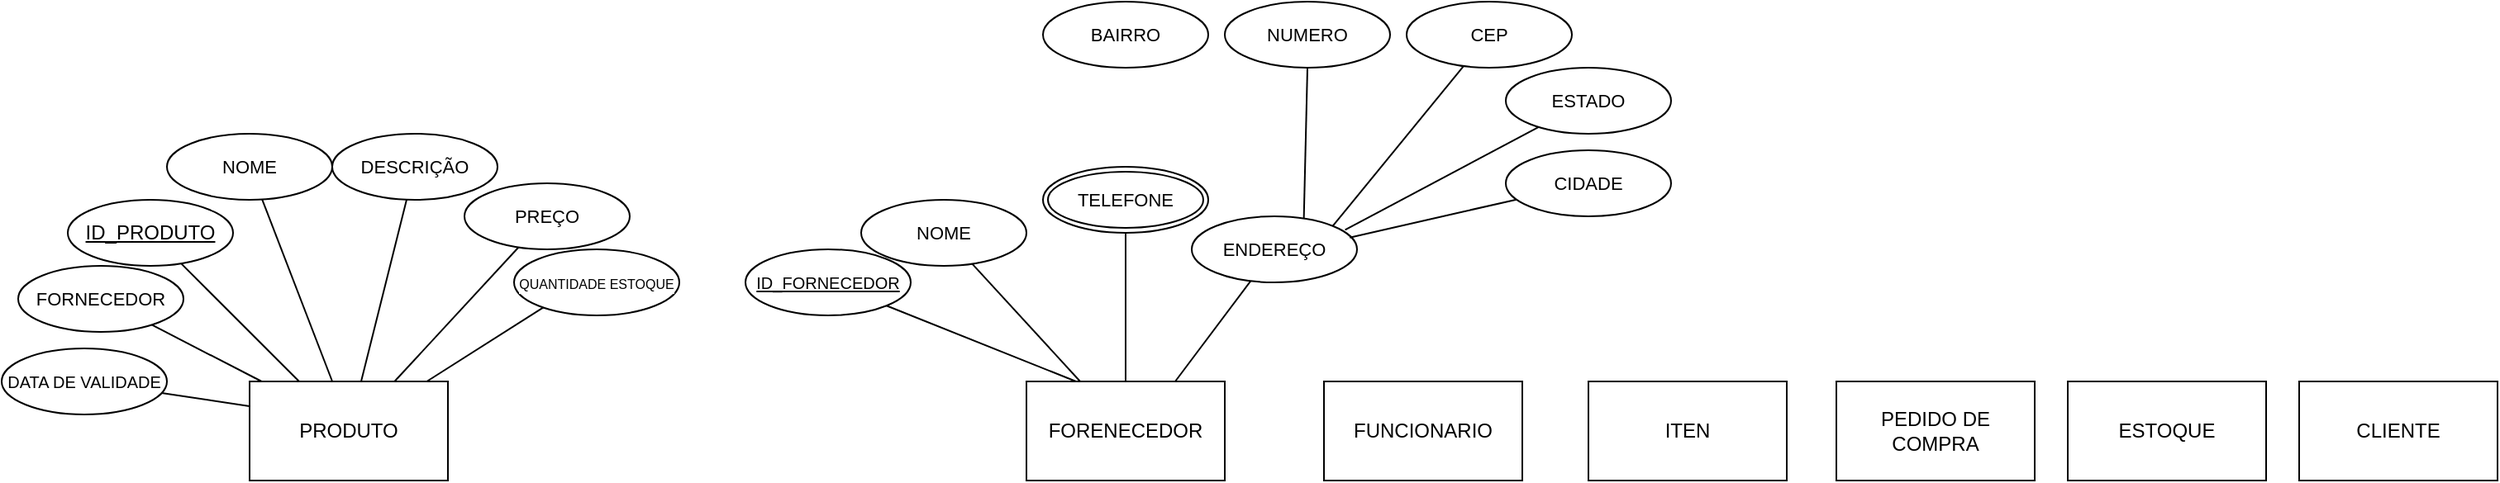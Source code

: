 <mxfile version="24.4.0" type="github">
  <diagram name="Página-1" id="sjnM--gIX61gZ9Nr2OTS">
    <mxGraphModel dx="2474" dy="2008" grid="1" gridSize="10" guides="1" tooltips="1" connect="1" arrows="1" fold="1" page="1" pageScale="1" pageWidth="827" pageHeight="1169" math="0" shadow="0">
      <root>
        <mxCell id="0" />
        <mxCell id="1" parent="0" />
        <mxCell id="8owuQO46JdRlv9yFXmdw-1" value="ITEN" style="rounded=0;whiteSpace=wrap;html=1;" parent="1" vertex="1">
          <mxGeometry x="490" y="50" width="120" height="60" as="geometry" />
        </mxCell>
        <mxCell id="8owuQO46JdRlv9yFXmdw-2" value="FUNCIONARIO" style="rounded=0;whiteSpace=wrap;html=1;" parent="1" vertex="1">
          <mxGeometry x="330" y="50" width="120" height="60" as="geometry" />
        </mxCell>
        <mxCell id="8owuQO46JdRlv9yFXmdw-3" value="PRODUTO" style="rounded=0;whiteSpace=wrap;html=1;" parent="1" vertex="1">
          <mxGeometry x="-320" y="50" width="120" height="60" as="geometry" />
        </mxCell>
        <mxCell id="8owuQO46JdRlv9yFXmdw-4" value="FORENECEDOR" style="rounded=0;whiteSpace=wrap;html=1;" parent="1" vertex="1">
          <mxGeometry x="150" y="50" width="120" height="60" as="geometry" />
        </mxCell>
        <mxCell id="8owuQO46JdRlv9yFXmdw-5" value="PEDIDO DE COMPRA" style="rounded=0;whiteSpace=wrap;html=1;" parent="1" vertex="1">
          <mxGeometry x="640" y="50" width="120" height="60" as="geometry" />
        </mxCell>
        <mxCell id="8owuQO46JdRlv9yFXmdw-6" value="CLIENTE" style="rounded=0;whiteSpace=wrap;html=1;" parent="1" vertex="1">
          <mxGeometry x="920" y="50" width="120" height="60" as="geometry" />
        </mxCell>
        <mxCell id="8owuQO46JdRlv9yFXmdw-7" value="ESTOQUE" style="rounded=0;whiteSpace=wrap;html=1;" parent="1" vertex="1">
          <mxGeometry x="780" y="50" width="120" height="60" as="geometry" />
        </mxCell>
        <mxCell id="8owuQO46JdRlv9yFXmdw-9" style="rounded=0;orthogonalLoop=1;jettySize=auto;html=1;endArrow=none;endFill=0;" parent="1" source="8owuQO46JdRlv9yFXmdw-8" target="8owuQO46JdRlv9yFXmdw-3" edge="1">
          <mxGeometry relative="1" as="geometry" />
        </mxCell>
        <mxCell id="8owuQO46JdRlv9yFXmdw-8" value="ID_PRODUTO" style="ellipse;whiteSpace=wrap;html=1;align=center;fontStyle=4;" parent="1" vertex="1">
          <mxGeometry x="-430" y="-60" width="100" height="40" as="geometry" />
        </mxCell>
        <mxCell id="8owuQO46JdRlv9yFXmdw-11" style="edgeStyle=none;rounded=0;orthogonalLoop=1;jettySize=auto;html=1;entryX=0.417;entryY=0;entryDx=0;entryDy=0;strokeColor=default;align=center;verticalAlign=middle;fontFamily=Helvetica;fontSize=11;fontColor=default;labelBackgroundColor=default;endArrow=none;endFill=0;entryPerimeter=0;" parent="1" source="8owuQO46JdRlv9yFXmdw-10" target="8owuQO46JdRlv9yFXmdw-3" edge="1">
          <mxGeometry relative="1" as="geometry" />
        </mxCell>
        <mxCell id="8owuQO46JdRlv9yFXmdw-10" value="NOME" style="ellipse;whiteSpace=wrap;html=1;align=center;fontFamily=Helvetica;fontSize=11;fontColor=default;labelBackgroundColor=default;" parent="1" vertex="1">
          <mxGeometry x="-370" y="-100" width="100" height="40" as="geometry" />
        </mxCell>
        <mxCell id="8owuQO46JdRlv9yFXmdw-13" style="edgeStyle=none;rounded=0;orthogonalLoop=1;jettySize=auto;html=1;strokeColor=default;align=center;verticalAlign=middle;fontFamily=Helvetica;fontSize=11;fontColor=default;labelBackgroundColor=default;endArrow=none;endFill=0;" parent="1" source="8owuQO46JdRlv9yFXmdw-12" target="8owuQO46JdRlv9yFXmdw-3" edge="1">
          <mxGeometry relative="1" as="geometry" />
        </mxCell>
        <mxCell id="8owuQO46JdRlv9yFXmdw-12" value="DESCRIÇÃO" style="ellipse;whiteSpace=wrap;html=1;align=center;fontFamily=Helvetica;fontSize=11;fontColor=default;labelBackgroundColor=default;" parent="1" vertex="1">
          <mxGeometry x="-270" y="-100" width="100" height="40" as="geometry" />
        </mxCell>
        <mxCell id="8owuQO46JdRlv9yFXmdw-16" style="edgeStyle=none;rounded=0;orthogonalLoop=1;jettySize=auto;html=1;strokeColor=default;align=center;verticalAlign=middle;fontFamily=Helvetica;fontSize=11;fontColor=default;labelBackgroundColor=default;endArrow=none;endFill=0;" parent="1" source="8owuQO46JdRlv9yFXmdw-14" target="8owuQO46JdRlv9yFXmdw-3" edge="1">
          <mxGeometry relative="1" as="geometry" />
        </mxCell>
        <mxCell id="8owuQO46JdRlv9yFXmdw-14" value="PREÇO" style="ellipse;whiteSpace=wrap;html=1;align=center;fontFamily=Helvetica;fontSize=11;fontColor=default;labelBackgroundColor=default;" parent="1" vertex="1">
          <mxGeometry x="-190" y="-70" width="100" height="40" as="geometry" />
        </mxCell>
        <mxCell id="8owuQO46JdRlv9yFXmdw-17" style="edgeStyle=none;rounded=0;orthogonalLoop=1;jettySize=auto;html=1;strokeColor=default;align=center;verticalAlign=middle;fontFamily=Helvetica;fontSize=11;fontColor=default;labelBackgroundColor=default;endArrow=none;endFill=0;exitX=0.187;exitY=0.864;exitDx=0;exitDy=0;exitPerimeter=0;" parent="1" source="8owuQO46JdRlv9yFXmdw-19" target="8owuQO46JdRlv9yFXmdw-3" edge="1">
          <mxGeometry relative="1" as="geometry">
            <mxPoint x="-95.355" y="-15.858" as="sourcePoint" />
          </mxGeometry>
        </mxCell>
        <mxCell id="8owuQO46JdRlv9yFXmdw-19" value="&lt;font style=&quot;font-size: 8px;&quot;&gt;QUANTIDADE ESTOQUE&lt;/font&gt;" style="ellipse;whiteSpace=wrap;html=1;align=center;fontFamily=Helvetica;fontSize=11;fontColor=default;labelBackgroundColor=default;" parent="1" vertex="1">
          <mxGeometry x="-160" y="-30" width="100" height="40" as="geometry" />
        </mxCell>
        <mxCell id="8owuQO46JdRlv9yFXmdw-22" style="edgeStyle=none;rounded=0;orthogonalLoop=1;jettySize=auto;html=1;entryX=0.059;entryY=-0.002;entryDx=0;entryDy=0;strokeColor=default;align=center;verticalAlign=middle;fontFamily=Helvetica;fontSize=11;fontColor=default;labelBackgroundColor=default;endArrow=none;endFill=0;entryPerimeter=0;" parent="1" source="8owuQO46JdRlv9yFXmdw-21" target="8owuQO46JdRlv9yFXmdw-3" edge="1">
          <mxGeometry relative="1" as="geometry">
            <mxPoint x="-330" y="40" as="targetPoint" />
          </mxGeometry>
        </mxCell>
        <mxCell id="8owuQO46JdRlv9yFXmdw-21" value="FORNECEDOR" style="ellipse;whiteSpace=wrap;html=1;align=center;fontFamily=Helvetica;fontSize=11;fontColor=default;labelBackgroundColor=default;" parent="1" vertex="1">
          <mxGeometry x="-460" y="-20" width="100" height="40" as="geometry" />
        </mxCell>
        <mxCell id="8owuQO46JdRlv9yFXmdw-24" style="edgeStyle=none;rounded=0;orthogonalLoop=1;jettySize=auto;html=1;entryX=0;entryY=0.25;entryDx=0;entryDy=0;strokeColor=default;align=center;verticalAlign=middle;fontFamily=Helvetica;fontSize=11;fontColor=default;labelBackgroundColor=default;endArrow=none;endFill=0;" parent="1" source="8owuQO46JdRlv9yFXmdw-23" target="8owuQO46JdRlv9yFXmdw-3" edge="1">
          <mxGeometry relative="1" as="geometry">
            <mxPoint x="-330" y="55" as="targetPoint" />
          </mxGeometry>
        </mxCell>
        <mxCell id="8owuQO46JdRlv9yFXmdw-23" value="&lt;font style=&quot;font-size: 10px;&quot;&gt;DATA DE VALIDADE&lt;/font&gt;" style="ellipse;whiteSpace=wrap;html=1;align=center;fontFamily=Helvetica;fontSize=11;fontColor=default;labelBackgroundColor=default;" parent="1" vertex="1">
          <mxGeometry x="-470" y="30" width="100" height="40" as="geometry" />
        </mxCell>
        <mxCell id="8owuQO46JdRlv9yFXmdw-26" style="edgeStyle=none;rounded=0;orthogonalLoop=1;jettySize=auto;html=1;entryX=0.25;entryY=0;entryDx=0;entryDy=0;strokeColor=default;align=center;verticalAlign=middle;fontFamily=Helvetica;fontSize=11;fontColor=default;labelBackgroundColor=default;endArrow=none;endFill=0;" parent="1" source="8owuQO46JdRlv9yFXmdw-25" target="8owuQO46JdRlv9yFXmdw-4" edge="1">
          <mxGeometry relative="1" as="geometry" />
        </mxCell>
        <mxCell id="8owuQO46JdRlv9yFXmdw-25" value="&lt;font style=&quot;font-size: 10px;&quot;&gt;ID_FORNECEDOR&lt;/font&gt;" style="ellipse;whiteSpace=wrap;html=1;align=center;fontStyle=4;" parent="1" vertex="1">
          <mxGeometry x="-20" y="-30" width="100" height="40" as="geometry" />
        </mxCell>
        <mxCell id="8owuQO46JdRlv9yFXmdw-29" style="edgeStyle=none;rounded=0;orthogonalLoop=1;jettySize=auto;html=1;strokeColor=default;align=center;verticalAlign=middle;fontFamily=Helvetica;fontSize=11;fontColor=default;labelBackgroundColor=default;endArrow=none;endFill=0;" parent="1" source="8owuQO46JdRlv9yFXmdw-27" target="8owuQO46JdRlv9yFXmdw-4" edge="1">
          <mxGeometry relative="1" as="geometry" />
        </mxCell>
        <mxCell id="8owuQO46JdRlv9yFXmdw-27" value="NOME" style="ellipse;whiteSpace=wrap;html=1;align=center;fontFamily=Helvetica;fontSize=11;fontColor=default;labelBackgroundColor=default;" parent="1" vertex="1">
          <mxGeometry x="50" y="-60" width="100" height="40" as="geometry" />
        </mxCell>
        <mxCell id="8owuQO46JdRlv9yFXmdw-30" style="edgeStyle=none;rounded=0;orthogonalLoop=1;jettySize=auto;html=1;strokeColor=default;align=center;verticalAlign=middle;fontFamily=Helvetica;fontSize=11;fontColor=default;labelBackgroundColor=default;endArrow=none;endFill=0;" parent="1" source="8owuQO46JdRlv9yFXmdw-28" target="8owuQO46JdRlv9yFXmdw-4" edge="1">
          <mxGeometry relative="1" as="geometry" />
        </mxCell>
        <mxCell id="8owuQO46JdRlv9yFXmdw-28" value="TELEFONE" style="ellipse;shape=doubleEllipse;margin=3;whiteSpace=wrap;html=1;align=center;fontFamily=Helvetica;fontSize=11;fontColor=default;labelBackgroundColor=default;" parent="1" vertex="1">
          <mxGeometry x="160" y="-80" width="100" height="40" as="geometry" />
        </mxCell>
        <mxCell id="8owuQO46JdRlv9yFXmdw-32" style="edgeStyle=none;rounded=0;orthogonalLoop=1;jettySize=auto;html=1;entryX=0.75;entryY=0;entryDx=0;entryDy=0;strokeColor=default;align=center;verticalAlign=middle;fontFamily=Helvetica;fontSize=11;fontColor=default;labelBackgroundColor=default;endArrow=none;endFill=0;" parent="1" source="8owuQO46JdRlv9yFXmdw-31" target="8owuQO46JdRlv9yFXmdw-4" edge="1">
          <mxGeometry relative="1" as="geometry" />
        </mxCell>
        <mxCell id="8owuQO46JdRlv9yFXmdw-33" style="edgeStyle=none;rounded=0;orthogonalLoop=1;jettySize=auto;html=1;strokeColor=default;align=center;verticalAlign=middle;fontFamily=Helvetica;fontSize=11;fontColor=default;labelBackgroundColor=default;endArrow=none;endFill=0;entryX=0.5;entryY=1;entryDx=0;entryDy=0;exitX=0.678;exitY=0.066;exitDx=0;exitDy=0;exitPerimeter=0;" parent="1" source="8owuQO46JdRlv9yFXmdw-31" target="8owuQO46JdRlv9yFXmdw-34" edge="1">
          <mxGeometry relative="1" as="geometry">
            <mxPoint x="320" y="-130" as="targetPoint" />
          </mxGeometry>
        </mxCell>
        <mxCell id="8owuQO46JdRlv9yFXmdw-31" value="ENDEREÇO" style="ellipse;whiteSpace=wrap;html=1;align=center;fontFamily=Helvetica;fontSize=11;fontColor=default;labelBackgroundColor=default;" parent="1" vertex="1">
          <mxGeometry x="250" y="-50" width="100" height="40" as="geometry" />
        </mxCell>
        <mxCell id="8owuQO46JdRlv9yFXmdw-34" value="NUMERO" style="ellipse;whiteSpace=wrap;html=1;align=center;fontFamily=Helvetica;fontSize=11;fontColor=default;labelBackgroundColor=default;" parent="1" vertex="1">
          <mxGeometry x="270" y="-180" width="100" height="40" as="geometry" />
        </mxCell>
        <mxCell id="8owuQO46JdRlv9yFXmdw-36" style="edgeStyle=none;rounded=0;orthogonalLoop=1;jettySize=auto;html=1;entryX=1;entryY=0;entryDx=0;entryDy=0;strokeColor=default;align=center;verticalAlign=middle;fontFamily=Helvetica;fontSize=11;fontColor=default;labelBackgroundColor=default;endArrow=none;endFill=0;" parent="1" source="8owuQO46JdRlv9yFXmdw-35" target="8owuQO46JdRlv9yFXmdw-31" edge="1">
          <mxGeometry relative="1" as="geometry" />
        </mxCell>
        <mxCell id="8owuQO46JdRlv9yFXmdw-35" value="CEP" style="ellipse;whiteSpace=wrap;html=1;align=center;fontFamily=Helvetica;fontSize=11;fontColor=default;labelBackgroundColor=default;" parent="1" vertex="1">
          <mxGeometry x="380" y="-180" width="100" height="40" as="geometry" />
        </mxCell>
        <mxCell id="8owuQO46JdRlv9yFXmdw-37" value="ESTADO" style="ellipse;whiteSpace=wrap;html=1;align=center;fontFamily=Helvetica;fontSize=11;fontColor=default;labelBackgroundColor=default;" parent="1" vertex="1">
          <mxGeometry x="440" y="-140" width="100" height="40" as="geometry" />
        </mxCell>
        <mxCell id="8owuQO46JdRlv9yFXmdw-38" value="CIDADE" style="ellipse;whiteSpace=wrap;html=1;align=center;fontFamily=Helvetica;fontSize=11;fontColor=default;labelBackgroundColor=default;" parent="1" vertex="1">
          <mxGeometry x="440" y="-90" width="100" height="40" as="geometry" />
        </mxCell>
        <mxCell id="8owuQO46JdRlv9yFXmdw-39" style="edgeStyle=none;rounded=0;orthogonalLoop=1;jettySize=auto;html=1;entryX=0.956;entryY=0.321;entryDx=0;entryDy=0;entryPerimeter=0;strokeColor=default;align=center;verticalAlign=middle;fontFamily=Helvetica;fontSize=11;fontColor=default;labelBackgroundColor=default;endArrow=none;endFill=0;" parent="1" source="8owuQO46JdRlv9yFXmdw-38" target="8owuQO46JdRlv9yFXmdw-31" edge="1">
          <mxGeometry relative="1" as="geometry" />
        </mxCell>
        <mxCell id="8owuQO46JdRlv9yFXmdw-40" style="edgeStyle=none;rounded=0;orthogonalLoop=1;jettySize=auto;html=1;entryX=0.928;entryY=0.205;entryDx=0;entryDy=0;entryPerimeter=0;strokeColor=default;align=center;verticalAlign=middle;fontFamily=Helvetica;fontSize=11;fontColor=default;labelBackgroundColor=default;endArrow=none;endFill=0;" parent="1" source="8owuQO46JdRlv9yFXmdw-37" target="8owuQO46JdRlv9yFXmdw-31" edge="1">
          <mxGeometry relative="1" as="geometry" />
        </mxCell>
        <mxCell id="8owuQO46JdRlv9yFXmdw-41" value="BAIRRO" style="ellipse;whiteSpace=wrap;html=1;align=center;fontFamily=Helvetica;fontSize=11;fontColor=default;labelBackgroundColor=default;" parent="1" vertex="1">
          <mxGeometry x="160" y="-180" width="100" height="40" as="geometry" />
        </mxCell>
      </root>
    </mxGraphModel>
  </diagram>
</mxfile>

